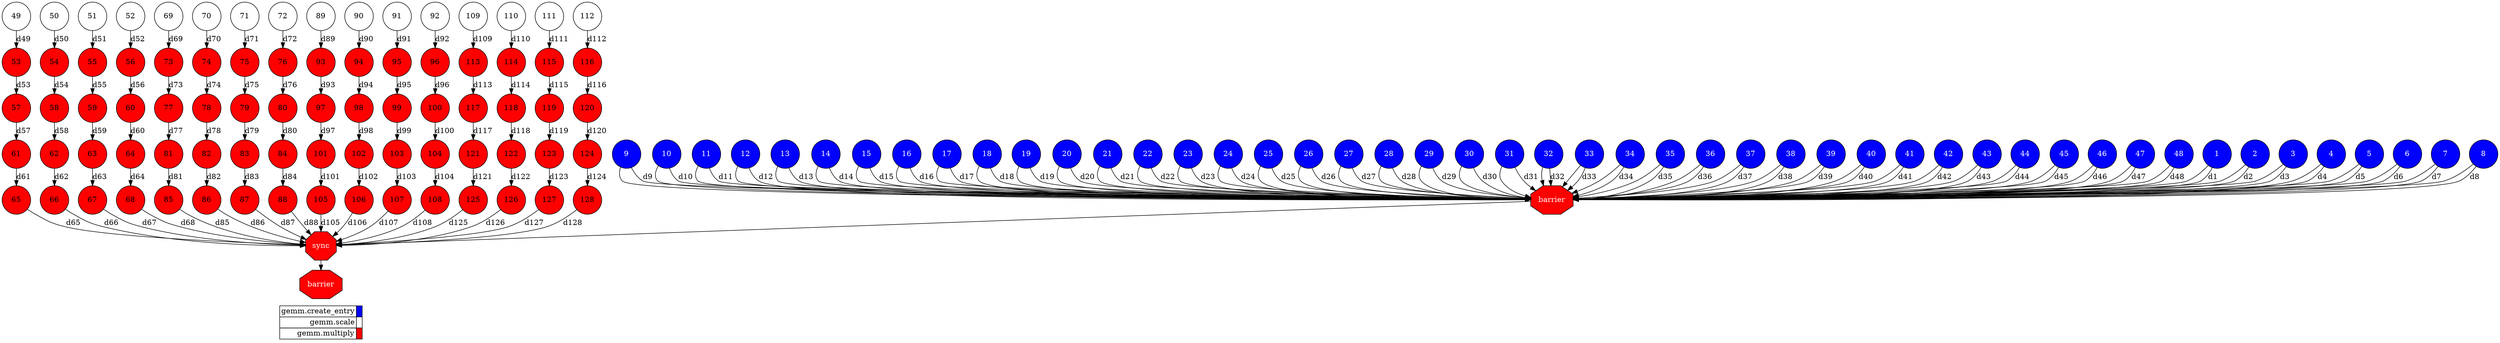 digraph {
  rankdir=TB;
  labeljust="l";
  subgraph dependence_graph {
    ranksep=0.20;
    node[height=0.75];

1[shape=circle, style=filled fillcolor="#0000ff" fontcolor="#ffffff"];
2[shape=circle, style=filled fillcolor="#0000ff" fontcolor="#ffffff"];
3[shape=circle, style=filled fillcolor="#0000ff" fontcolor="#ffffff"];
4[shape=circle, style=filled fillcolor="#0000ff" fontcolor="#ffffff"];
5[shape=circle, style=filled fillcolor="#0000ff" fontcolor="#ffffff"];
6[shape=circle, style=filled fillcolor="#0000ff" fontcolor="#ffffff"];
7[shape=circle, style=filled fillcolor="#0000ff" fontcolor="#ffffff"];
8[shape=circle, style=filled fillcolor="#0000ff" fontcolor="#ffffff"];
9[shape=circle, style=filled fillcolor="#0000ff" fontcolor="#ffffff"];
10[shape=circle, style=filled fillcolor="#0000ff" fontcolor="#ffffff"];
11[shape=circle, style=filled fillcolor="#0000ff" fontcolor="#ffffff"];
12[shape=circle, style=filled fillcolor="#0000ff" fontcolor="#ffffff"];
13[shape=circle, style=filled fillcolor="#0000ff" fontcolor="#ffffff"];
14[shape=circle, style=filled fillcolor="#0000ff" fontcolor="#ffffff"];
15[shape=circle, style=filled fillcolor="#0000ff" fontcolor="#ffffff"];
16[shape=circle, style=filled fillcolor="#0000ff" fontcolor="#ffffff"];
17[shape=circle, style=filled fillcolor="#0000ff" fontcolor="#ffffff"];
18[shape=circle, style=filled fillcolor="#0000ff" fontcolor="#ffffff"];
19[shape=circle, style=filled fillcolor="#0000ff" fontcolor="#ffffff"];
20[shape=circle, style=filled fillcolor="#0000ff" fontcolor="#ffffff"];
21[shape=circle, style=filled fillcolor="#0000ff" fontcolor="#ffffff"];
22[shape=circle, style=filled fillcolor="#0000ff" fontcolor="#ffffff"];
23[shape=circle, style=filled fillcolor="#0000ff" fontcolor="#ffffff"];
24[shape=circle, style=filled fillcolor="#0000ff" fontcolor="#ffffff"];
25[shape=circle, style=filled fillcolor="#0000ff" fontcolor="#ffffff"];
26[shape=circle, style=filled fillcolor="#0000ff" fontcolor="#ffffff"];
27[shape=circle, style=filled fillcolor="#0000ff" fontcolor="#ffffff"];
28[shape=circle, style=filled fillcolor="#0000ff" fontcolor="#ffffff"];
29[shape=circle, style=filled fillcolor="#0000ff" fontcolor="#ffffff"];
30[shape=circle, style=filled fillcolor="#0000ff" fontcolor="#ffffff"];
31[shape=circle, style=filled fillcolor="#0000ff" fontcolor="#ffffff"];
32[shape=circle, style=filled fillcolor="#0000ff" fontcolor="#ffffff"];
33[shape=circle, style=filled fillcolor="#0000ff" fontcolor="#ffffff"];
34[shape=circle, style=filled fillcolor="#0000ff" fontcolor="#ffffff"];
35[shape=circle, style=filled fillcolor="#0000ff" fontcolor="#ffffff"];
36[shape=circle, style=filled fillcolor="#0000ff" fontcolor="#ffffff"];
37[shape=circle, style=filled fillcolor="#0000ff" fontcolor="#ffffff"];
38[shape=circle, style=filled fillcolor="#0000ff" fontcolor="#ffffff"];
39[shape=circle, style=filled fillcolor="#0000ff" fontcolor="#ffffff"];
40[shape=circle, style=filled fillcolor="#0000ff" fontcolor="#ffffff"];
41[shape=circle, style=filled fillcolor="#0000ff" fontcolor="#ffffff"];
42[shape=circle, style=filled fillcolor="#0000ff" fontcolor="#ffffff"];
43[shape=circle, style=filled fillcolor="#0000ff" fontcolor="#ffffff"];
44[shape=circle, style=filled fillcolor="#0000ff" fontcolor="#ffffff"];
45[shape=circle, style=filled fillcolor="#0000ff" fontcolor="#ffffff"];
46[shape=circle, style=filled fillcolor="#0000ff" fontcolor="#ffffff"];
47[shape=circle, style=filled fillcolor="#0000ff" fontcolor="#ffffff"];
48[shape=circle, style=filled fillcolor="#0000ff" fontcolor="#ffffff"];
Synchro1[label="barrier", shape=octagon, style=filled fillcolor="#ff0000" fontcolor="#FFFFFF"];
37 -> Synchro1;
2 -> Synchro1;
30 -> Synchro1;
34 -> Synchro1;
22 -> Synchro1;
35 -> Synchro1;
26 -> Synchro1;
27 -> Synchro1;
20 -> Synchro1;
21 -> Synchro1;
43 -> Synchro1;
14 -> Synchro1;
13 -> Synchro1;
44 -> Synchro1;
9 -> Synchro1;
41 -> Synchro1;
5 -> Synchro1;
24 -> Synchro1;
48 -> Synchro1;
6 -> Synchro1;
19 -> Synchro1;
3 -> Synchro1;
32 -> Synchro1;
38 -> Synchro1;
7 -> Synchro1;
25 -> Synchro1;
17 -> Synchro1;
18 -> Synchro1;
8 -> Synchro1;
4 -> Synchro1;
33 -> Synchro1;
45 -> Synchro1;
28 -> Synchro1;
16 -> Synchro1;
1 -> Synchro1;
36 -> Synchro1;
40 -> Synchro1;
31 -> Synchro1;
11 -> Synchro1;
23 -> Synchro1;
39 -> Synchro1;
29 -> Synchro1;
12 -> Synchro1;
42 -> Synchro1;
46 -> Synchro1;
15 -> Synchro1;
10 -> Synchro1;
47 -> Synchro1;
1 -> Synchro1[ label="d1" ];
2 -> Synchro1[ label="d2" ];
3 -> Synchro1[ label="d3" ];
4 -> Synchro1[ label="d4" ];
5 -> Synchro1[ label="d5" ];
6 -> Synchro1[ label="d6" ];
7 -> Synchro1[ label="d7" ];
8 -> Synchro1[ label="d8" ];
9 -> Synchro1[ label="d9" ];
10 -> Synchro1[ label="d10" ];
11 -> Synchro1[ label="d11" ];
12 -> Synchro1[ label="d12" ];
13 -> Synchro1[ label="d13" ];
14 -> Synchro1[ label="d14" ];
15 -> Synchro1[ label="d15" ];
16 -> Synchro1[ label="d16" ];
17 -> Synchro1[ label="d17" ];
18 -> Synchro1[ label="d18" ];
19 -> Synchro1[ label="d19" ];
20 -> Synchro1[ label="d20" ];
21 -> Synchro1[ label="d21" ];
22 -> Synchro1[ label="d22" ];
23 -> Synchro1[ label="d23" ];
24 -> Synchro1[ label="d24" ];
25 -> Synchro1[ label="d25" ];
26 -> Synchro1[ label="d26" ];
27 -> Synchro1[ label="d27" ];
28 -> Synchro1[ label="d28" ];
29 -> Synchro1[ label="d29" ];
30 -> Synchro1[ label="d30" ];
31 -> Synchro1[ label="d31" ];
32 -> Synchro1[ label="d32" ];
33 -> Synchro1[ label="d33" ];
34 -> Synchro1[ label="d34" ];
35 -> Synchro1[ label="d35" ];
36 -> Synchro1[ label="d36" ];
37 -> Synchro1[ label="d37" ];
38 -> Synchro1[ label="d38" ];
39 -> Synchro1[ label="d39" ];
40 -> Synchro1[ label="d40" ];
41 -> Synchro1[ label="d41" ];
42 -> Synchro1[ label="d42" ];
43 -> Synchro1[ label="d43" ];
44 -> Synchro1[ label="d44" ];
45 -> Synchro1[ label="d45" ];
46 -> Synchro1[ label="d46" ];
47 -> Synchro1[ label="d47" ];
48 -> Synchro1[ label="d48" ];
49[shape=circle, style=filled fillcolor="#ffffff" fontcolor="#000000"];
50[shape=circle, style=filled fillcolor="#ffffff" fontcolor="#000000"];
51[shape=circle, style=filled fillcolor="#ffffff" fontcolor="#000000"];
52[shape=circle, style=filled fillcolor="#ffffff" fontcolor="#000000"];
53[shape=circle, style=filled fillcolor="#ff0000" fontcolor="#000000"];
49 -> 53[ label="d49" ];
54[shape=circle, style=filled fillcolor="#ff0000" fontcolor="#000000"];
50 -> 54[ label="d50" ];
55[shape=circle, style=filled fillcolor="#ff0000" fontcolor="#000000"];
51 -> 55[ label="d51" ];
56[shape=circle, style=filled fillcolor="#ff0000" fontcolor="#000000"];
52 -> 56[ label="d52" ];
57[shape=circle, style=filled fillcolor="#ff0000" fontcolor="#000000"];
53 -> 57[ label="d53" ];
58[shape=circle, style=filled fillcolor="#ff0000" fontcolor="#000000"];
54 -> 58[ label="d54" ];
59[shape=circle, style=filled fillcolor="#ff0000" fontcolor="#000000"];
55 -> 59[ label="d55" ];
60[shape=circle, style=filled fillcolor="#ff0000" fontcolor="#000000"];
56 -> 60[ label="d56" ];
61[shape=circle, style=filled fillcolor="#ff0000" fontcolor="#000000"];
57 -> 61[ label="d57" ];
62[shape=circle, style=filled fillcolor="#ff0000" fontcolor="#000000"];
58 -> 62[ label="d58" ];
63[shape=circle, style=filled fillcolor="#ff0000" fontcolor="#000000"];
59 -> 63[ label="d59" ];
64[shape=circle, style=filled fillcolor="#ff0000" fontcolor="#000000"];
60 -> 64[ label="d60" ];
65[shape=circle, style=filled fillcolor="#ff0000" fontcolor="#000000"];
61 -> 65[ label="d61" ];
66[shape=circle, style=filled fillcolor="#ff0000" fontcolor="#000000"];
62 -> 66[ label="d62" ];
67[shape=circle, style=filled fillcolor="#ff0000" fontcolor="#000000"];
63 -> 67[ label="d63" ];
68[shape=circle, style=filled fillcolor="#ff0000" fontcolor="#000000"];
64 -> 68[ label="d64" ];
69[shape=circle, style=filled fillcolor="#ffffff" fontcolor="#000000"];
70[shape=circle, style=filled fillcolor="#ffffff" fontcolor="#000000"];
71[shape=circle, style=filled fillcolor="#ffffff" fontcolor="#000000"];
72[shape=circle, style=filled fillcolor="#ffffff" fontcolor="#000000"];
73[shape=circle, style=filled fillcolor="#ff0000" fontcolor="#000000"];
69 -> 73[ label="d69" ];
74[shape=circle, style=filled fillcolor="#ff0000" fontcolor="#000000"];
70 -> 74[ label="d70" ];
75[shape=circle, style=filled fillcolor="#ff0000" fontcolor="#000000"];
71 -> 75[ label="d71" ];
76[shape=circle, style=filled fillcolor="#ff0000" fontcolor="#000000"];
72 -> 76[ label="d72" ];
77[shape=circle, style=filled fillcolor="#ff0000" fontcolor="#000000"];
73 -> 77[ label="d73" ];
78[shape=circle, style=filled fillcolor="#ff0000" fontcolor="#000000"];
74 -> 78[ label="d74" ];
79[shape=circle, style=filled fillcolor="#ff0000" fontcolor="#000000"];
75 -> 79[ label="d75" ];
80[shape=circle, style=filled fillcolor="#ff0000" fontcolor="#000000"];
76 -> 80[ label="d76" ];
81[shape=circle, style=filled fillcolor="#ff0000" fontcolor="#000000"];
77 -> 81[ label="d77" ];
82[shape=circle, style=filled fillcolor="#ff0000" fontcolor="#000000"];
78 -> 82[ label="d78" ];
83[shape=circle, style=filled fillcolor="#ff0000" fontcolor="#000000"];
79 -> 83[ label="d79" ];
84[shape=circle, style=filled fillcolor="#ff0000" fontcolor="#000000"];
80 -> 84[ label="d80" ];
85[shape=circle, style=filled fillcolor="#ff0000" fontcolor="#000000"];
81 -> 85[ label="d81" ];
86[shape=circle, style=filled fillcolor="#ff0000" fontcolor="#000000"];
82 -> 86[ label="d82" ];
87[shape=circle, style=filled fillcolor="#ff0000" fontcolor="#000000"];
83 -> 87[ label="d83" ];
88[shape=circle, style=filled fillcolor="#ff0000" fontcolor="#000000"];
84 -> 88[ label="d84" ];
89[shape=circle, style=filled fillcolor="#ffffff" fontcolor="#000000"];
90[shape=circle, style=filled fillcolor="#ffffff" fontcolor="#000000"];
91[shape=circle, style=filled fillcolor="#ffffff" fontcolor="#000000"];
92[shape=circle, style=filled fillcolor="#ffffff" fontcolor="#000000"];
93[shape=circle, style=filled fillcolor="#ff0000" fontcolor="#000000"];
89 -> 93[ label="d89" ];
94[shape=circle, style=filled fillcolor="#ff0000" fontcolor="#000000"];
90 -> 94[ label="d90" ];
95[shape=circle, style=filled fillcolor="#ff0000" fontcolor="#000000"];
91 -> 95[ label="d91" ];
96[shape=circle, style=filled fillcolor="#ff0000" fontcolor="#000000"];
92 -> 96[ label="d92" ];
97[shape=circle, style=filled fillcolor="#ff0000" fontcolor="#000000"];
93 -> 97[ label="d93" ];
98[shape=circle, style=filled fillcolor="#ff0000" fontcolor="#000000"];
94 -> 98[ label="d94" ];
99[shape=circle, style=filled fillcolor="#ff0000" fontcolor="#000000"];
95 -> 99[ label="d95" ];
100[shape=circle, style=filled fillcolor="#ff0000" fontcolor="#000000"];
96 -> 100[ label="d96" ];
101[shape=circle, style=filled fillcolor="#ff0000" fontcolor="#000000"];
97 -> 101[ label="d97" ];
102[shape=circle, style=filled fillcolor="#ff0000" fontcolor="#000000"];
98 -> 102[ label="d98" ];
103[shape=circle, style=filled fillcolor="#ff0000" fontcolor="#000000"];
99 -> 103[ label="d99" ];
104[shape=circle, style=filled fillcolor="#ff0000" fontcolor="#000000"];
100 -> 104[ label="d100" ];
105[shape=circle, style=filled fillcolor="#ff0000" fontcolor="#000000"];
101 -> 105[ label="d101" ];
106[shape=circle, style=filled fillcolor="#ff0000" fontcolor="#000000"];
102 -> 106[ label="d102" ];
107[shape=circle, style=filled fillcolor="#ff0000" fontcolor="#000000"];
103 -> 107[ label="d103" ];
108[shape=circle, style=filled fillcolor="#ff0000" fontcolor="#000000"];
104 -> 108[ label="d104" ];
109[shape=circle, style=filled fillcolor="#ffffff" fontcolor="#000000"];
110[shape=circle, style=filled fillcolor="#ffffff" fontcolor="#000000"];
111[shape=circle, style=filled fillcolor="#ffffff" fontcolor="#000000"];
112[shape=circle, style=filled fillcolor="#ffffff" fontcolor="#000000"];
113[shape=circle, style=filled fillcolor="#ff0000" fontcolor="#000000"];
109 -> 113[ label="d109" ];
114[shape=circle, style=filled fillcolor="#ff0000" fontcolor="#000000"];
110 -> 114[ label="d110" ];
115[shape=circle, style=filled fillcolor="#ff0000" fontcolor="#000000"];
111 -> 115[ label="d111" ];
116[shape=circle, style=filled fillcolor="#ff0000" fontcolor="#000000"];
112 -> 116[ label="d112" ];
117[shape=circle, style=filled fillcolor="#ff0000" fontcolor="#000000"];
113 -> 117[ label="d113" ];
118[shape=circle, style=filled fillcolor="#ff0000" fontcolor="#000000"];
114 -> 118[ label="d114" ];
119[shape=circle, style=filled fillcolor="#ff0000" fontcolor="#000000"];
115 -> 119[ label="d115" ];
120[shape=circle, style=filled fillcolor="#ff0000" fontcolor="#000000"];
116 -> 120[ label="d116" ];
121[shape=circle, style=filled fillcolor="#ff0000" fontcolor="#000000"];
117 -> 121[ label="d117" ];
122[shape=circle, style=filled fillcolor="#ff0000" fontcolor="#000000"];
118 -> 122[ label="d118" ];
123[shape=circle, style=filled fillcolor="#ff0000" fontcolor="#000000"];
119 -> 123[ label="d119" ];
124[shape=circle, style=filled fillcolor="#ff0000" fontcolor="#000000"];
120 -> 124[ label="d120" ];
125[shape=circle, style=filled fillcolor="#ff0000" fontcolor="#000000"];
121 -> 125[ label="d121" ];
126[shape=circle, style=filled fillcolor="#ff0000" fontcolor="#000000"];
122 -> 126[ label="d122" ];
127[shape=circle, style=filled fillcolor="#ff0000" fontcolor="#000000"];
123 -> 127[ label="d123" ];
128[shape=circle, style=filled fillcolor="#ff0000" fontcolor="#000000"];
124 -> 128[ label="d124" ];
Synchro2[label="sync", shape=octagon, style=filled fillcolor="#ff0000" fontcolor="#FFFFFF"];
Synchro1 -> Synchro2;
65 -> Synchro2[ label="d65" ];
66 -> Synchro2[ label="d66" ];
67 -> Synchro2[ label="d67" ];
68 -> Synchro2[ label="d68" ];
85 -> Synchro2[ label="d85" ];
86 -> Synchro2[ label="d86" ];
87 -> Synchro2[ label="d87" ];
88 -> Synchro2[ label="d88" ];
105 -> Synchro2[ label="d105" ];
106 -> Synchro2[ label="d106" ];
107 -> Synchro2[ label="d107" ];
108 -> Synchro2[ label="d108" ];
125 -> Synchro2[ label="d125" ];
126 -> Synchro2[ label="d126" ];
127 -> Synchro2[ label="d127" ];
128 -> Synchro2[ label="d128" ];
Synchro3[label="barrier", shape=octagon, style=filled fillcolor="#ff0000" fontcolor="#FFFFFF"];
Synchro2 -> Synchro3;  }
  subgraph legend {
    rank=sink;
    node [shape=plaintext, height=0.75];
    ranksep=0.20;
    label = "Legend";
    key [label=<
      <table border="0" cellpadding="2" cellspacing="0" cellborder="1">
<tr>
<td align="right">gemm.create_entry</td>
<td bgcolor="#0000ff">&nbsp;</td>
</tr>
<tr>
<td align="right">gemm.scale</td>
<td bgcolor="#ffffff">&nbsp;</td>
</tr>
<tr>
<td align="right">gemm.multiply</td>
<td bgcolor="#ff0000">&nbsp;</td>
</tr>
      </table>
    >]
  }
}
